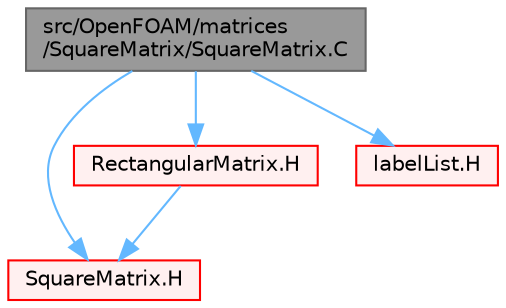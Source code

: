 digraph "src/OpenFOAM/matrices/SquareMatrix/SquareMatrix.C"
{
 // LATEX_PDF_SIZE
  bgcolor="transparent";
  edge [fontname=Helvetica,fontsize=10,labelfontname=Helvetica,labelfontsize=10];
  node [fontname=Helvetica,fontsize=10,shape=box,height=0.2,width=0.4];
  Node1 [id="Node000001",label="src/OpenFOAM/matrices\l/SquareMatrix/SquareMatrix.C",height=0.2,width=0.4,color="gray40", fillcolor="grey60", style="filled", fontcolor="black",tooltip=" "];
  Node1 -> Node2 [id="edge1_Node000001_Node000002",color="steelblue1",style="solid",tooltip=" "];
  Node2 [id="Node000002",label="SquareMatrix.H",height=0.2,width=0.4,color="red", fillcolor="#FFF0F0", style="filled",URL="$SquareMatrix_8H.html",tooltip=" "];
  Node1 -> Node177 [id="edge2_Node000001_Node000177",color="steelblue1",style="solid",tooltip=" "];
  Node177 [id="Node000177",label="RectangularMatrix.H",height=0.2,width=0.4,color="red", fillcolor="#FFF0F0", style="filled",URL="$RectangularMatrix_8H.html",tooltip=" "];
  Node177 -> Node2 [id="edge3_Node000177_Node000002",color="steelblue1",style="solid",tooltip=" "];
  Node1 -> Node115 [id="edge4_Node000001_Node000115",color="steelblue1",style="solid",tooltip=" "];
  Node115 [id="Node000115",label="labelList.H",height=0.2,width=0.4,color="red", fillcolor="#FFF0F0", style="filled",URL="$labelList_8H.html",tooltip=" "];
}
